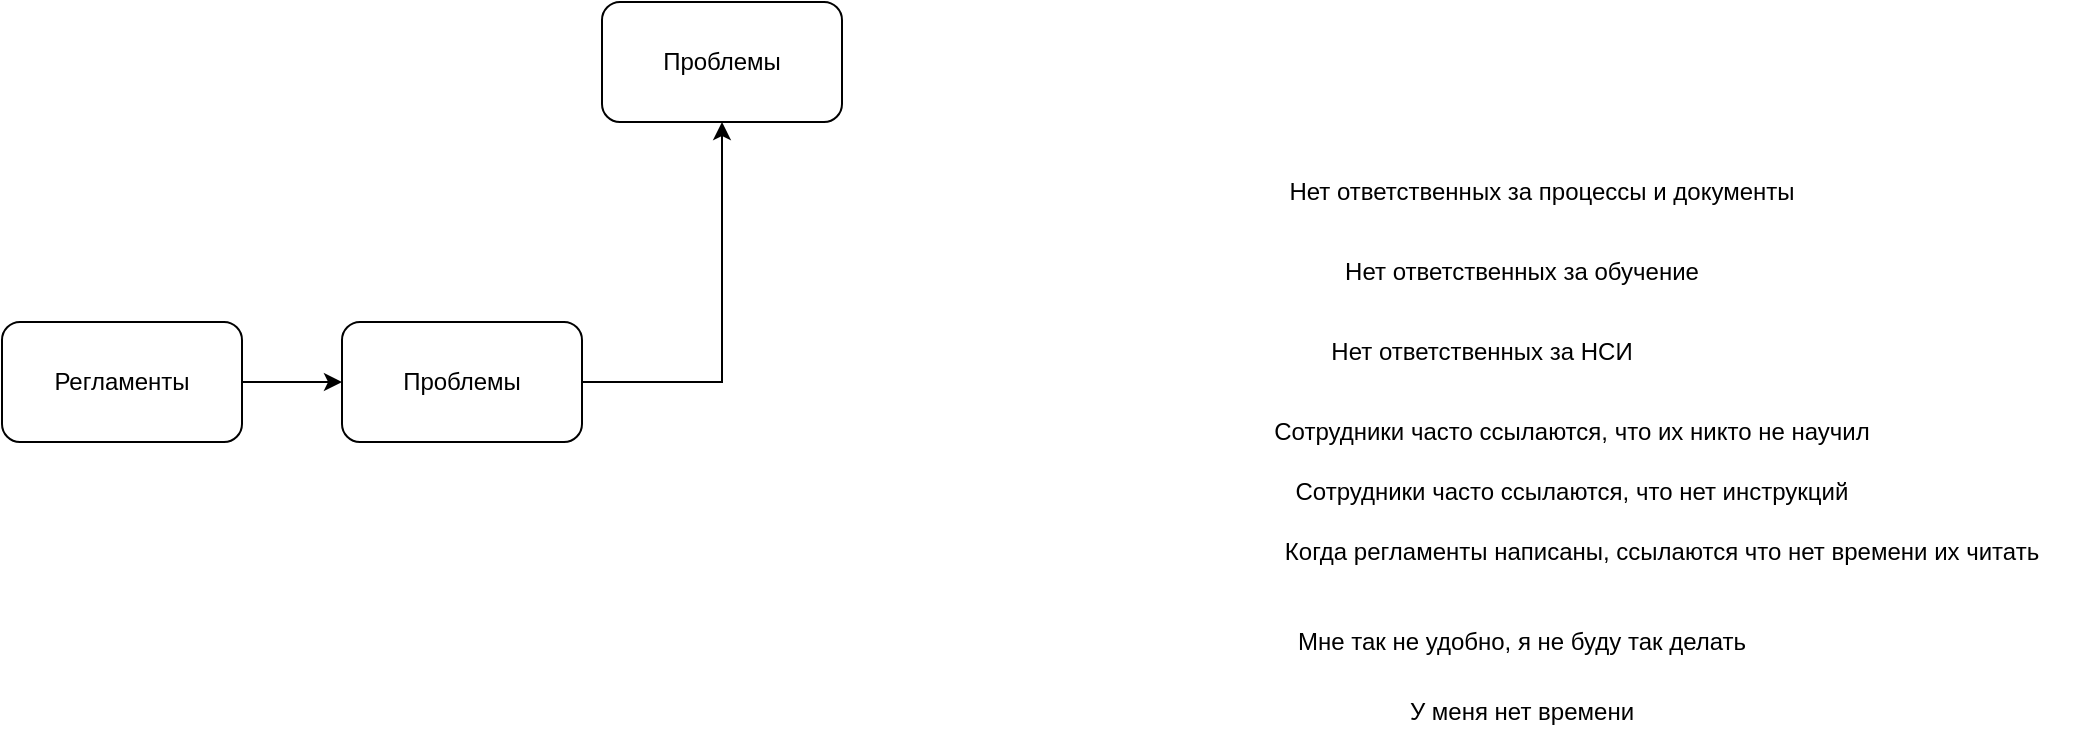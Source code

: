 <mxfile version="24.6.5" type="github">
  <diagram name="Страница — 1" id="DRBKGs1lOCuWYRwahxNQ">
    <mxGraphModel dx="1394" dy="806" grid="1" gridSize="10" guides="1" tooltips="1" connect="1" arrows="1" fold="1" page="1" pageScale="1" pageWidth="827" pageHeight="1169" math="0" shadow="0">
      <root>
        <mxCell id="0" />
        <mxCell id="1" parent="0" />
        <mxCell id="dyy_hAdKAnw5-L1LQ_WL-3" value="" style="edgeStyle=orthogonalEdgeStyle;rounded=0;orthogonalLoop=1;jettySize=auto;html=1;" edge="1" parent="1" source="dyy_hAdKAnw5-L1LQ_WL-1" target="dyy_hAdKAnw5-L1LQ_WL-2">
          <mxGeometry relative="1" as="geometry" />
        </mxCell>
        <mxCell id="dyy_hAdKAnw5-L1LQ_WL-1" value="Регламенты" style="rounded=1;whiteSpace=wrap;html=1;" vertex="1" parent="1">
          <mxGeometry x="160" y="270" width="120" height="60" as="geometry" />
        </mxCell>
        <mxCell id="dyy_hAdKAnw5-L1LQ_WL-16" value="" style="edgeStyle=orthogonalEdgeStyle;rounded=0;orthogonalLoop=1;jettySize=auto;html=1;" edge="1" parent="1" source="dyy_hAdKAnw5-L1LQ_WL-2" target="dyy_hAdKAnw5-L1LQ_WL-15">
          <mxGeometry relative="1" as="geometry" />
        </mxCell>
        <mxCell id="dyy_hAdKAnw5-L1LQ_WL-2" value="Проблемы" style="whiteSpace=wrap;html=1;rounded=1;" vertex="1" parent="1">
          <mxGeometry x="330" y="270" width="120" height="60" as="geometry" />
        </mxCell>
        <mxCell id="dyy_hAdKAnw5-L1LQ_WL-6" value="Нет ответственных за процессы и документы" style="text;html=1;align=center;verticalAlign=middle;whiteSpace=wrap;rounded=0;" vertex="1" parent="1">
          <mxGeometry x="770" y="190" width="320" height="30" as="geometry" />
        </mxCell>
        <mxCell id="dyy_hAdKAnw5-L1LQ_WL-7" value="Сотрудники часто ссылаются, что их никто не научил" style="text;html=1;align=center;verticalAlign=middle;whiteSpace=wrap;rounded=0;" vertex="1" parent="1">
          <mxGeometry x="780" y="310" width="330" height="30" as="geometry" />
        </mxCell>
        <mxCell id="dyy_hAdKAnw5-L1LQ_WL-8" value="Когда регламенты написаны, ссылаются что нет времени их читать" style="text;html=1;align=center;verticalAlign=middle;whiteSpace=wrap;rounded=0;" vertex="1" parent="1">
          <mxGeometry x="780" y="370" width="420" height="30" as="geometry" />
        </mxCell>
        <mxCell id="dyy_hAdKAnw5-L1LQ_WL-9" value="Нет ответственных за обучение" style="text;html=1;align=center;verticalAlign=middle;whiteSpace=wrap;rounded=0;" vertex="1" parent="1">
          <mxGeometry x="770" y="230" width="300" height="30" as="geometry" />
        </mxCell>
        <mxCell id="dyy_hAdKAnw5-L1LQ_WL-10" value="Нет ответственных за НСИ" style="text;html=1;align=center;verticalAlign=middle;whiteSpace=wrap;rounded=0;" vertex="1" parent="1">
          <mxGeometry x="780" y="270" width="240" height="30" as="geometry" />
        </mxCell>
        <mxCell id="dyy_hAdKAnw5-L1LQ_WL-11" value="Мне так не удобно, я не буду так делать" style="text;html=1;align=center;verticalAlign=middle;whiteSpace=wrap;rounded=0;" vertex="1" parent="1">
          <mxGeometry x="800" y="415" width="240" height="30" as="geometry" />
        </mxCell>
        <mxCell id="dyy_hAdKAnw5-L1LQ_WL-12" value="Сотрудники часто ссылаются, что нет инструкций" style="text;html=1;align=center;verticalAlign=middle;whiteSpace=wrap;rounded=0;" vertex="1" parent="1">
          <mxGeometry x="780" y="340" width="330" height="30" as="geometry" />
        </mxCell>
        <mxCell id="dyy_hAdKAnw5-L1LQ_WL-13" value="У меня нет времени" style="text;html=1;align=center;verticalAlign=middle;whiteSpace=wrap;rounded=0;" vertex="1" parent="1">
          <mxGeometry x="800" y="450" width="240" height="30" as="geometry" />
        </mxCell>
        <mxCell id="dyy_hAdKAnw5-L1LQ_WL-15" value="Проблемы" style="whiteSpace=wrap;html=1;rounded=1;" vertex="1" parent="1">
          <mxGeometry x="460" y="110" width="120" height="60" as="geometry" />
        </mxCell>
      </root>
    </mxGraphModel>
  </diagram>
</mxfile>
